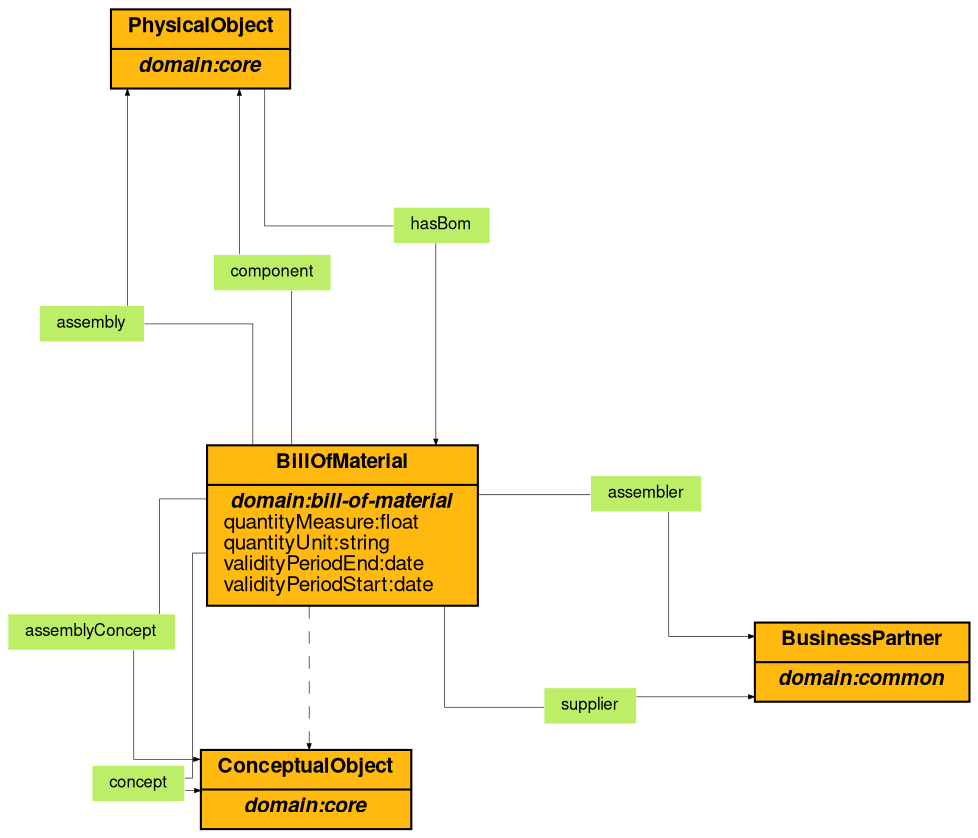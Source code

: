digraph "bill-of-material_ontology" {
	graph [fontname="Helvetica,Arial,sans-serif" fontsize=10 layout=neato overlap=false splines=ortho]
	node [fillcolor=darkgoldenrod1 fontname="Helvetica,Arial,sans-serif" fontsize=10 shape=record]
	edge [arrowsize=0.3 fontname="Helvetica,Arial,sans-serif" fontsize=10 penwidth=0.3]
	BillOfMaterial [label=<{<b>BillOfMaterial</b> | <i><b> domain:bill-of-material</b></i> <br align="left"/>quantityMeasure:float<br align="left"/>quantityUnit:string<br align="left"/>validityPeriodEnd:date<br align="left"/>validityPeriodStart:date<br align="left"/>}> style=filled]
	BusinessPartner [label=<{<b>BusinessPartner</b> | <i><b> domain:common</b></i> <br align="left"/>}> style=filled]
	ConceptualObject [label=<{<b>ConceptualObject</b> | <i><b> domain:core</b></i> <br align="left"/>}> style=filled]
	PhysicalObject [label=<{<b>PhysicalObject</b> | <i><b> domain:core</b></i> <br align="left"/>}> style=filled]
	assembler [label=assembler fillcolor=darkolivegreen2 fontsize=8 height=0 shape=plaintext style=filled width=0]
	assembly [label=assembly fillcolor=darkolivegreen2 fontsize=8 height=0 shape=plaintext style=filled width=0]
	assemblyConcept [label=assemblyConcept fillcolor=darkolivegreen2 fontsize=8 height=0 shape=plaintext style=filled width=0]
	component [label=component fillcolor=darkolivegreen2 fontsize=8 height=0 shape=plaintext style=filled width=0]
	concept [label=concept fillcolor=darkolivegreen2 fontsize=8 height=0 shape=plaintext style=filled width=0]
	hasBom [label=hasBom fillcolor=darkolivegreen2 fontsize=8 height=0 shape=plaintext style=filled width=0]
	supplier [label=supplier fillcolor=darkolivegreen2 fontsize=8 height=0 shape=plaintext style=filled width=0]
	BillOfMaterial -> assembler [arrowhead=none]
	assembler -> BusinessPartner
	BillOfMaterial -> assembly [arrowhead=none]
	assembly -> PhysicalObject
	BillOfMaterial -> assemblyConcept [arrowhead=none]
	assemblyConcept -> ConceptualObject
	BillOfMaterial -> component [arrowhead=none]
	component -> PhysicalObject
	BillOfMaterial -> concept [arrowhead=none]
	concept -> ConceptualObject
	PhysicalObject -> hasBom [arrowhead=none]
	hasBom -> BillOfMaterial
	BillOfMaterial -> supplier [arrowhead=none]
	supplier -> BusinessPartner
	BillOfMaterial -> ConceptualObject [style=dashed]
}
